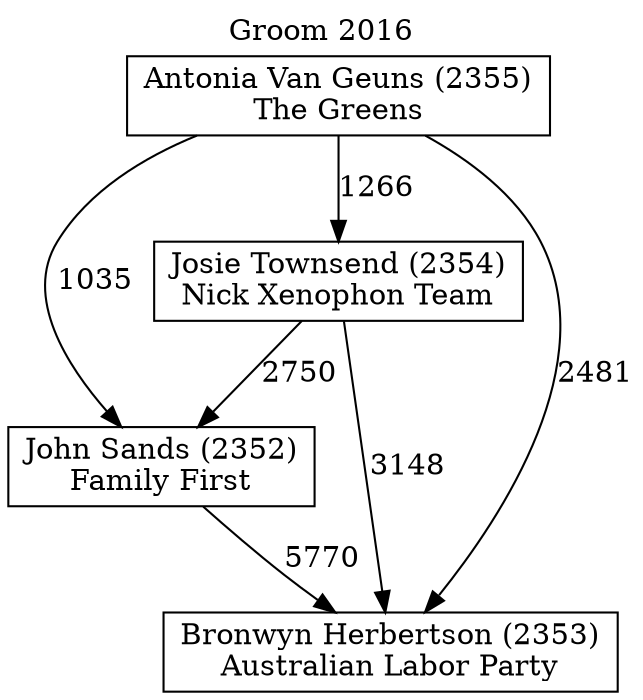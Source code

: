 // House preference flow
digraph "Bronwyn Herbertson (2353)_Groom_2016" {
	graph [label="Groom 2016" labelloc=t mclimit=10]
	node [shape=box]
	"John Sands (2352)" [label="John Sands (2352)
Family First"]
	"Antonia Van Geuns (2355)" [label="Antonia Van Geuns (2355)
The Greens"]
	"Josie Townsend (2354)" [label="Josie Townsend (2354)
Nick Xenophon Team"]
	"Bronwyn Herbertson (2353)" [label="Bronwyn Herbertson (2353)
Australian Labor Party"]
	"Josie Townsend (2354)" -> "Bronwyn Herbertson (2353)" [label=3148]
	"John Sands (2352)" -> "Bronwyn Herbertson (2353)" [label=5770]
	"Antonia Van Geuns (2355)" -> "Bronwyn Herbertson (2353)" [label=2481]
	"Antonia Van Geuns (2355)" -> "Josie Townsend (2354)" [label=1266]
	"Josie Townsend (2354)" -> "John Sands (2352)" [label=2750]
	"Antonia Van Geuns (2355)" -> "John Sands (2352)" [label=1035]
}
